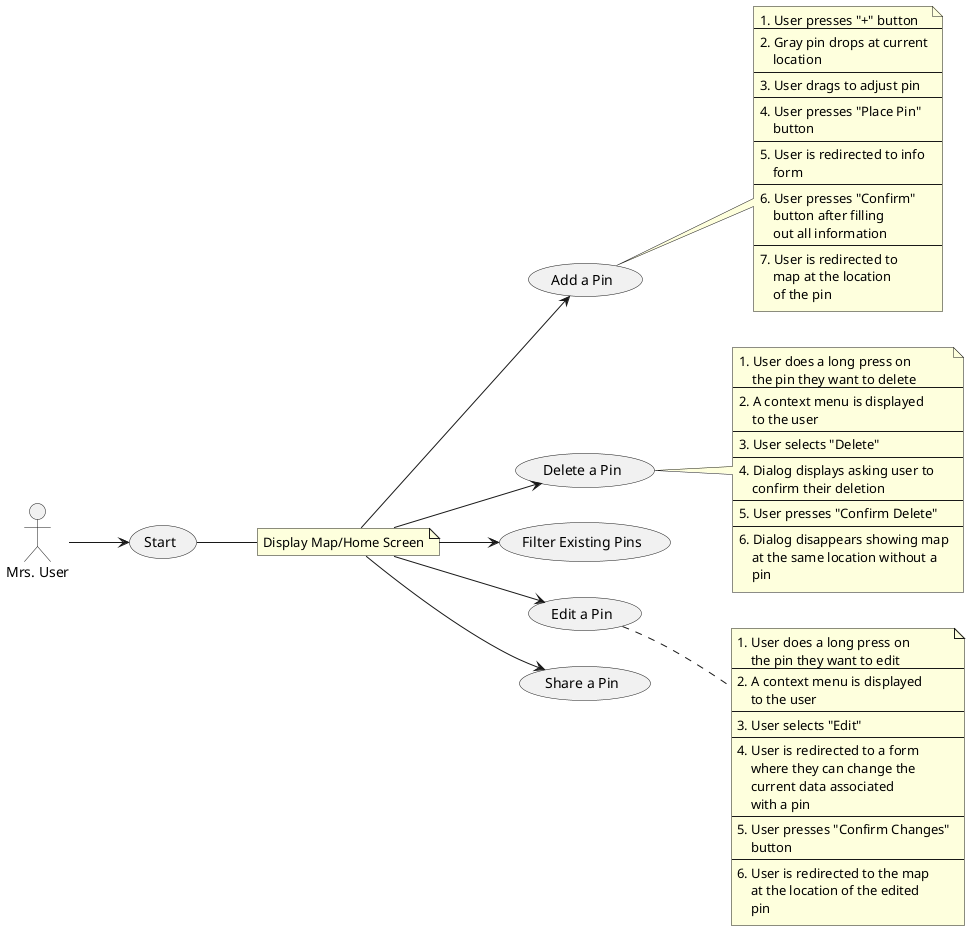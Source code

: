 @startuml
left to right direction
skinparam packageStyle rectangle
(Add a Pin) as (Add)
(Delete a Pin) as (Delete)
(Filter Existing Pins) as (Filter)
(Edit a Pin) as (Edit)
(Share a Pin) as (Share)
actor :Mrs. User: as User

User --> (Start)

note "Display Map/Home Screen" as SN
(Start) -- SN
SN --> (Add)
SN --> (Delete)
SN --> (Filter)
SN --> (Edit)
SN --> (Share)

note right of (Add)
1. User presses "+" button
--
2. Gray pin drops at current
    location
--
3. User drags to adjust pin
--
4. User presses "Place Pin"
    button
--
5. User is redirected to info
    form
--
6. User presses "Confirm"
    button after filling
    out all information
--
7. User is redirected to
    map at the location
    of the pin
end note

note right of (Delete)
1. User does a long press on
    the pin they want to delete
--
2. A context menu is displayed
    to the user
--
3. User selects "Delete"
--
4. Dialog displays asking user to
    confirm their deletion
--
5. User presses "Confirm Delete"
--
6. Dialog disappears showing map
    at the same location without a
    pin
end note

note right of (Edit)
1. User does a long press on
    the pin they want to edit
--
2. A context menu is displayed
    to the user
--
3. User selects "Edit"
--
4. User is redirected to a form
    where they can change the
    current data associated
    with a pin
--
5. User presses "Confirm Changes"
    button
--
6. User is redirected to the map
    at the location of the edited
    pin
end note



@enduml